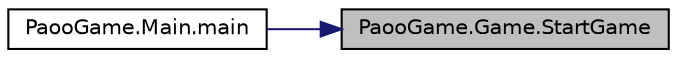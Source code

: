 digraph "PaooGame.Game.StartGame"
{
 // LATEX_PDF_SIZE
  edge [fontname="Helvetica",fontsize="10",labelfontname="Helvetica",labelfontsize="10"];
  node [fontname="Helvetica",fontsize="10",shape=record];
  rankdir="RL";
  Node1 [label="PaooGame.Game.StartGame",height=0.2,width=0.4,color="black", fillcolor="grey75", style="filled", fontcolor="black",tooltip=" "];
  Node1 -> Node2 [dir="back",color="midnightblue",fontsize="10",style="solid",fontname="Helvetica"];
  Node2 [label="PaooGame.Main.main",height=0.2,width=0.4,color="black", fillcolor="white", style="filled",URL="$class_paoo_game_1_1_main.html#a126294728158fe96cba2545c2979974c",tooltip=" "];
}
